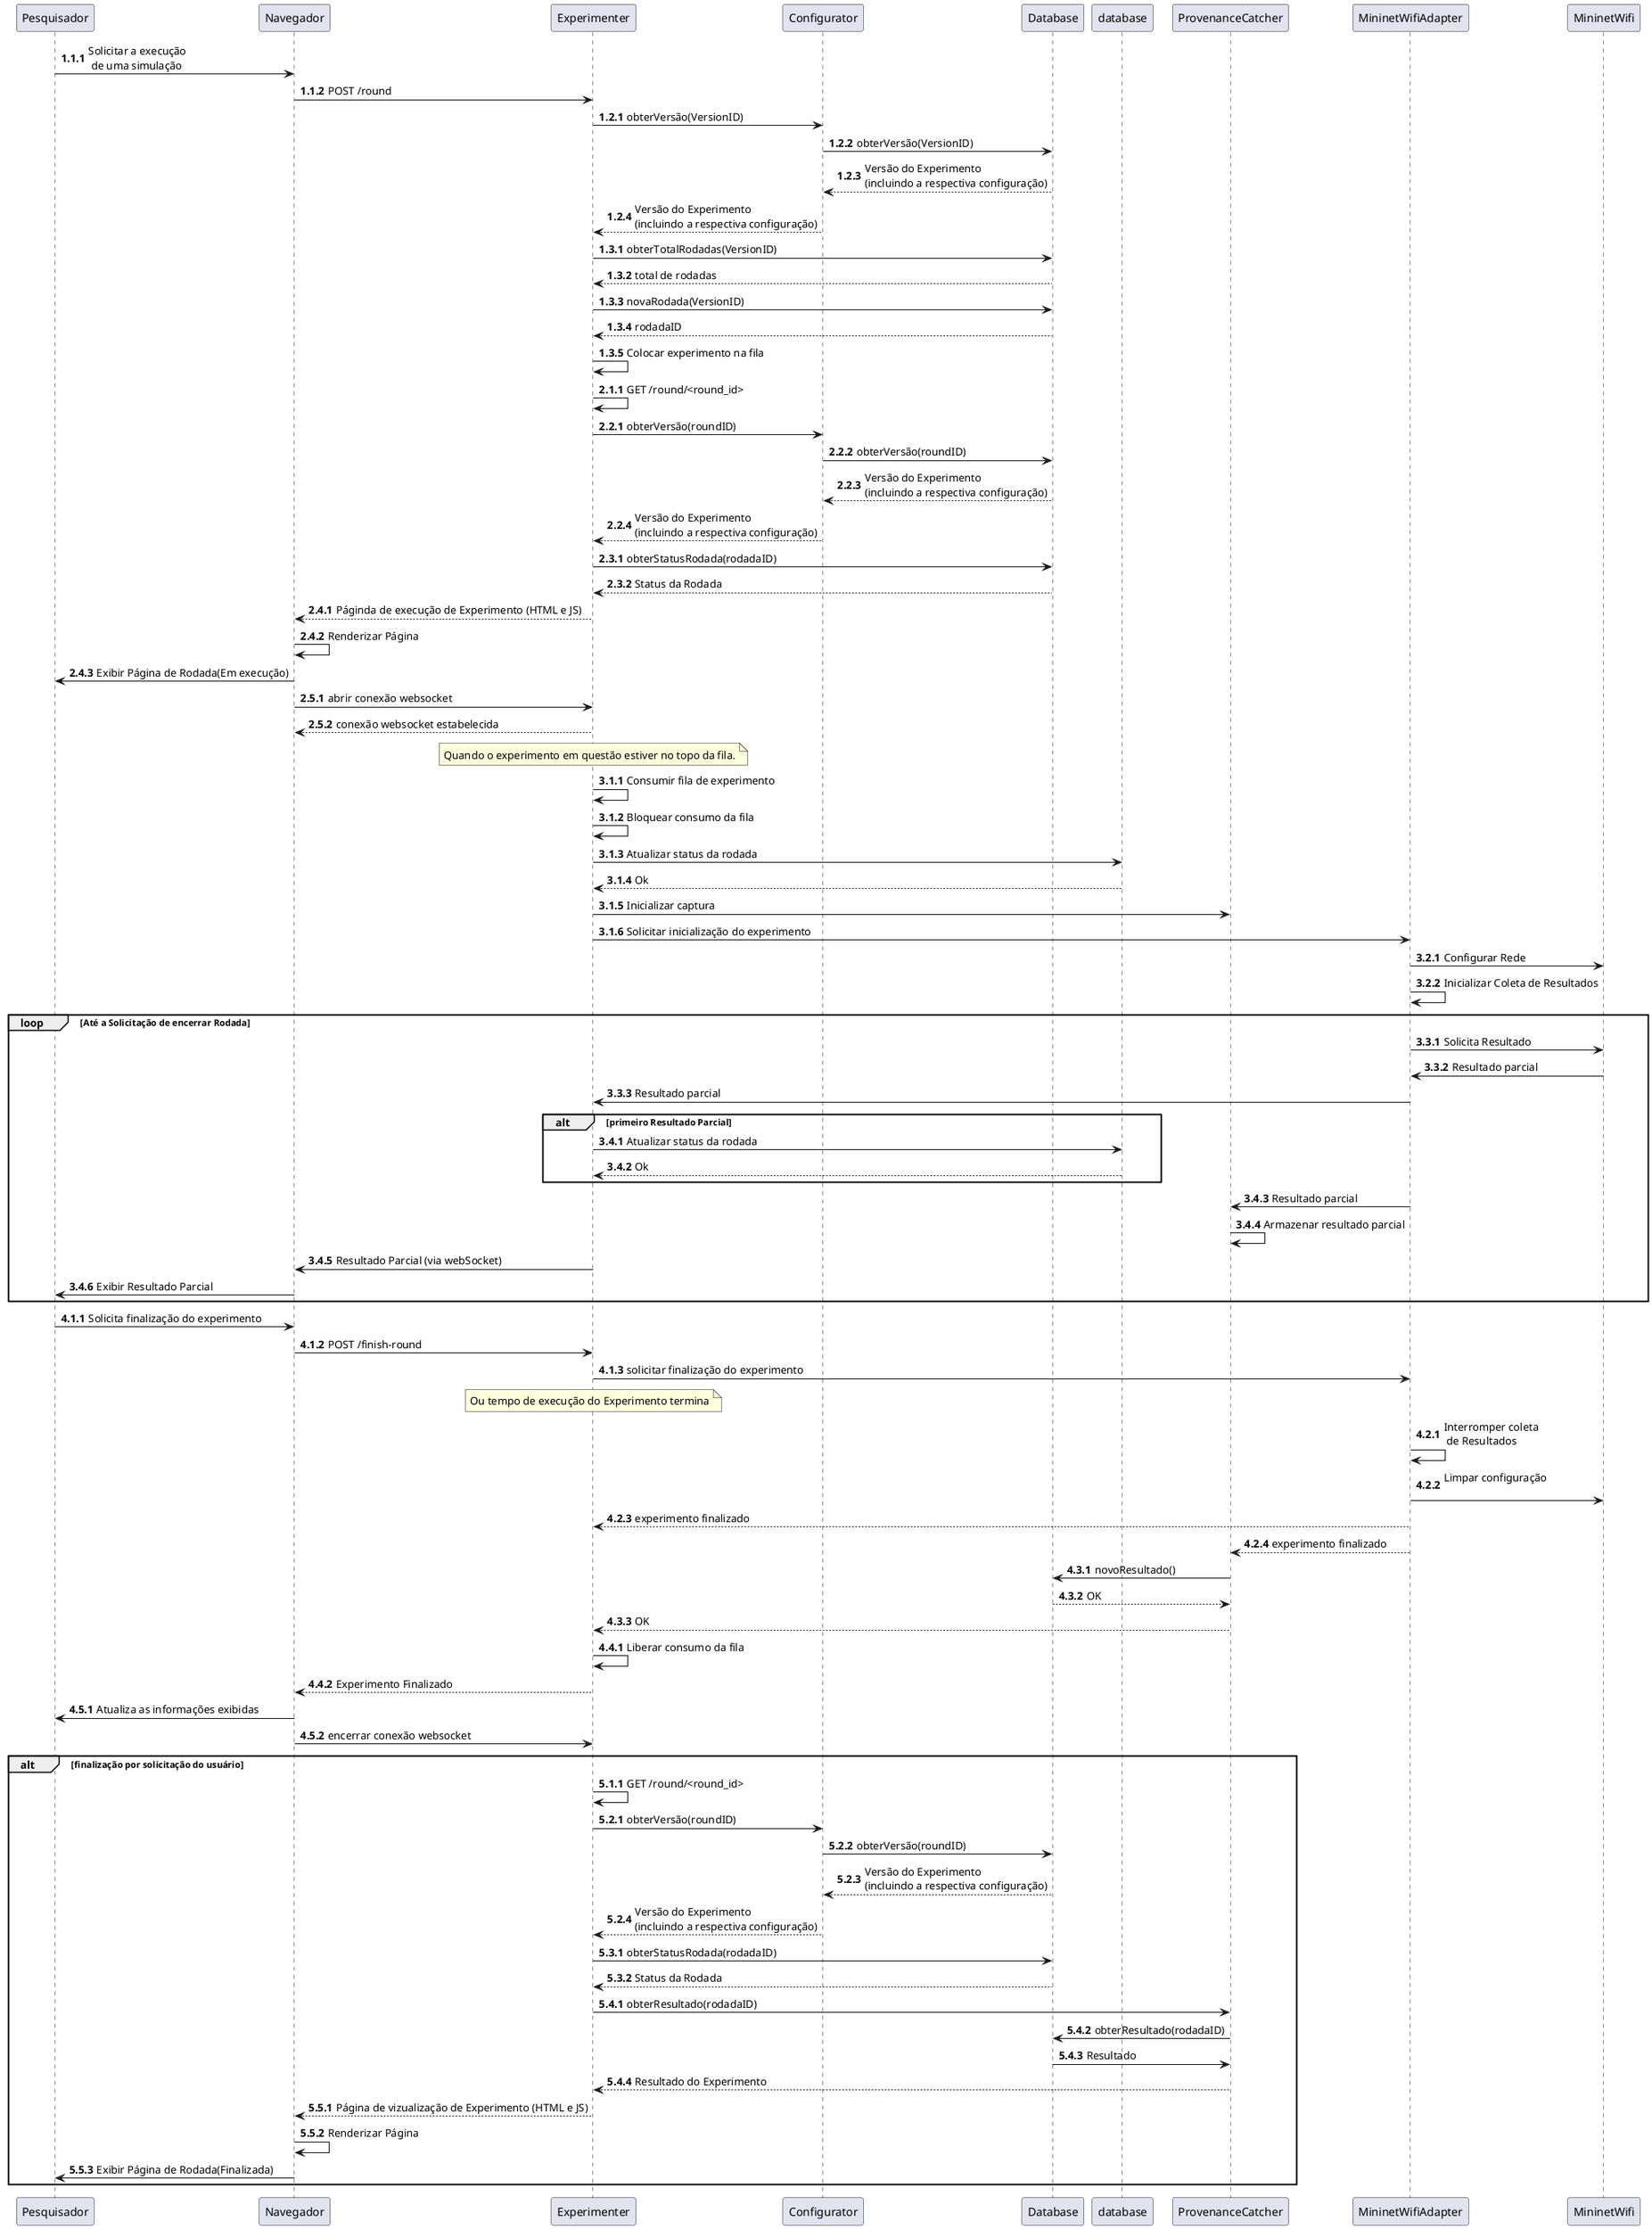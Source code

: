 @startuml Diagrama de Sequência
autonumber 1.1.1

Pesquisador -> Navegador: Solicitar a execução\n de uma simulação
Navegador -> Experimenter: POST /round
autonumber inc B
Experimenter -> Configurator: obterVersão(VersionID)
Configurator -> Database: obterVersão(VersionID)
Database --> Configurator:  Versão do Experimento\n(incluindo a respectiva configuração)
Configurator --> Experimenter: Versão do Experimento\n(incluindo a respectiva configuração)
autonumber inc B
Experimenter -> Database: obterTotalRodadas(VersionID)
Database --> Experimenter: total de rodadas
Experimenter -> Database: novaRodada(VersionID)
Database --> Experimenter: rodadaID
Experimenter -> Experimenter: Colocar experimento na fila





autonumber inc A
Experimenter -> Experimenter: GET /round/<round_id>
autonumber inc B
Experimenter -> Configurator: obterVersão(roundID)
Configurator -> Database: obterVersão(roundID)
Database --> Configurator:  Versão do Experimento\n(incluindo a respectiva configuração)
Configurator --> Experimenter: Versão do Experimento\n(incluindo a respectiva configuração)
autonumber inc B
Experimenter -> Database: obterStatusRodada(rodadaID)
Database --> Experimenter: Status da Rodada
autonumber inc B
Experimenter --> Navegador: Páginda de execução de Experimento (HTML e JS)
Navegador -> Navegador: Renderizar Página
Navegador -> Pesquisador: Exibir Página de Rodada(Em execução)
autonumber inc B
Navegador -> Experimenter: abrir conexão websocket
Experimenter --> Navegador: conexão websocket estabelecida





autonumber inc A
note over Experimenter: Quando o experimento em questão estiver no topo da fila.
Experimenter -> Experimenter: Consumir fila de experimento
Experimenter -> Experimenter: Bloquear consumo da fila
Experimenter -> database: Atualizar status da rodada
database --> Experimenter: Ok
Experimenter -> ProvenanceCatcher: Inicializar captura
Experimenter -> MininetWifiAdapter: Solicitar inicialização do experimento
autonumber inc B
MininetWifiAdapter -> MininetWifi: Configurar Rede
MininetWifiAdapter -> MininetWifiAdapter: Inicializar Coleta de Resultados

loop Até a Solicitação de encerrar Rodada
    autonumber inc B
    MininetWifiAdapter -> MininetWifi: Solicita Resultado
    MininetWifi -> MininetWifiAdapter: Resultado parcial
    MininetWifiAdapter -> Experimenter: Resultado parcial

    autonumber inc B
    alt primeiro Resultado Parcial
        Experimenter -> database: Atualizar status da rodada
        database --> Experimenter: Ok
    end

    MininetWifiAdapter -> ProvenanceCatcher: Resultado parcial
    ProvenanceCatcher -> ProvenanceCatcher: Armazenar resultado parcial
    Experimenter -> Navegador: Resultado Parcial (via webSocket)
    Navegador -> Pesquisador: Exibir Resultado Parcial
end




autonumber inc A
Pesquisador -> Navegador: Solicita finalização do experimento
Navegador -> Experimenter: POST /finish-round
Experimenter -> MininetWifiAdapter: solicitar finalização do experimento
note over Experimenter: Ou tempo de execução do Experimento termina
autonumber inc B
MininetWifiAdapter -> MininetWifiAdapter: Interromper coleta\n de Resultados
MininetWifiAdapter -> MininetWifi: Limpar configuração\n
MininetWifiAdapter --> Experimenter: experimento finalizado
MininetWifiAdapter --> ProvenanceCatcher: experimento finalizado
autonumber inc B
ProvenanceCatcher -> Database: novoResultado()
Database --> ProvenanceCatcher: OK
ProvenanceCatcher --> Experimenter: OK
autonumber inc B
Experimenter -> Experimenter: Liberar consumo da fila
Experimenter --> Navegador: Experimento Finalizado
autonumber inc B
Navegador -> Pesquisador: Atualiza as informações exibidas
Navegador -> Experimenter: encerrar conexão websocket



autonumber inc A
alt finalização por solicitação do usuário
    Experimenter -> Experimenter: GET /round/<round_id>
    autonumber inc B
    Experimenter -> Configurator: obterVersão(roundID)
    Configurator -> Database: obterVersão(roundID)
    Database --> Configurator:  Versão do Experimento\n(incluindo a respectiva configuração)
    Configurator --> Experimenter: Versão do Experimento\n(incluindo a respectiva configuração)
    autonumber inc B
    Experimenter -> Database: obterStatusRodada(rodadaID)
    Database --> Experimenter: Status da Rodada
    autonumber inc B
    Experimenter -> ProvenanceCatcher: obterResultado(rodadaID)
    ProvenanceCatcher -> Database: obterResultado(rodadaID)
    Database -> ProvenanceCatcher: Resultado
    ProvenanceCatcher --> Experimenter: Resultado do Experimento
    autonumber inc B
    Experimenter --> Navegador: Página de vizualização de Experimento (HTML e JS)
    Navegador -> Navegador: Renderizar Página
    Navegador -> Pesquisador: Exibir Página de Rodada(Finalizada)
end


@enduml